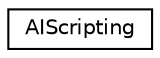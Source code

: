 digraph "Graphical Class Hierarchy"
{
  edge [fontname="Helvetica",fontsize="10",labelfontname="Helvetica",labelfontsize="10"];
  node [fontname="Helvetica",fontsize="10",shape=record];
  rankdir="LR";
  Node1 [label="AIScripting",height=0.2,width=0.4,color="black", fillcolor="white", style="filled",URL="$class_a_i_scripting.html",tooltip="AI scripting. "];
}

